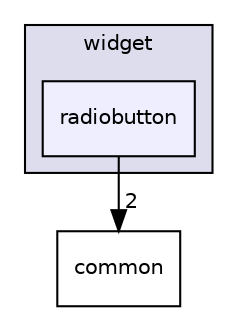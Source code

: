 digraph "widget/radiobutton" {
  compound=true
  node [ fontsize="10", fontname="Helvetica"];
  edge [ labelfontsize="10", labelfontname="Helvetica"];
  subgraph clusterdir_0c245a8c11489be7bfdc89f08db7c162 {
    graph [ bgcolor="#ddddee", pencolor="black", label="widget" fontname="Helvetica", fontsize="10", URL="dir_0c245a8c11489be7bfdc89f08db7c162.html"]
  dir_13d25d44fe1ae04eda4496a485f0da86 [shape=box, label="radiobutton", style="filled", fillcolor="#eeeeff", pencolor="black", URL="dir_13d25d44fe1ae04eda4496a485f0da86.html"];
  }
  dir_bdd9a5d540de89e9fe90efdfc6973a4f [shape=box label="common" URL="dir_bdd9a5d540de89e9fe90efdfc6973a4f.html"];
  dir_13d25d44fe1ae04eda4496a485f0da86->dir_bdd9a5d540de89e9fe90efdfc6973a4f [headlabel="2", labeldistance=1.5 headhref="dir_000033_000000.html"];
}
